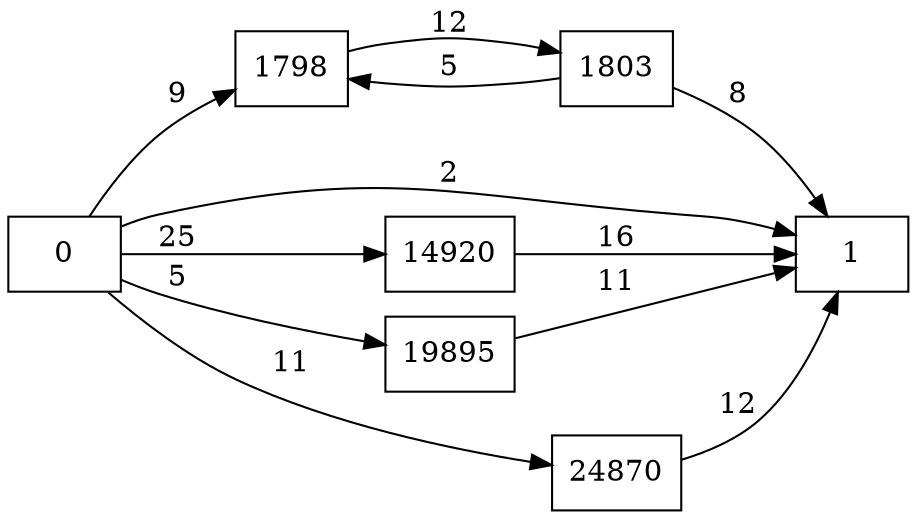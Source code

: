 digraph {
	graph [rankdir=LR]
	node [shape=rectangle]
	1798 -> 1803 [label=12]
	1803 -> 1798 [label=5]
	1803 -> 1 [label=8]
	14920 -> 1 [label=16]
	19895 -> 1 [label=11]
	24870 -> 1 [label=12]
	0 -> 1798 [label=9]
	0 -> 1 [label=2]
	0 -> 14920 [label=25]
	0 -> 19895 [label=5]
	0 -> 24870 [label=11]
}
